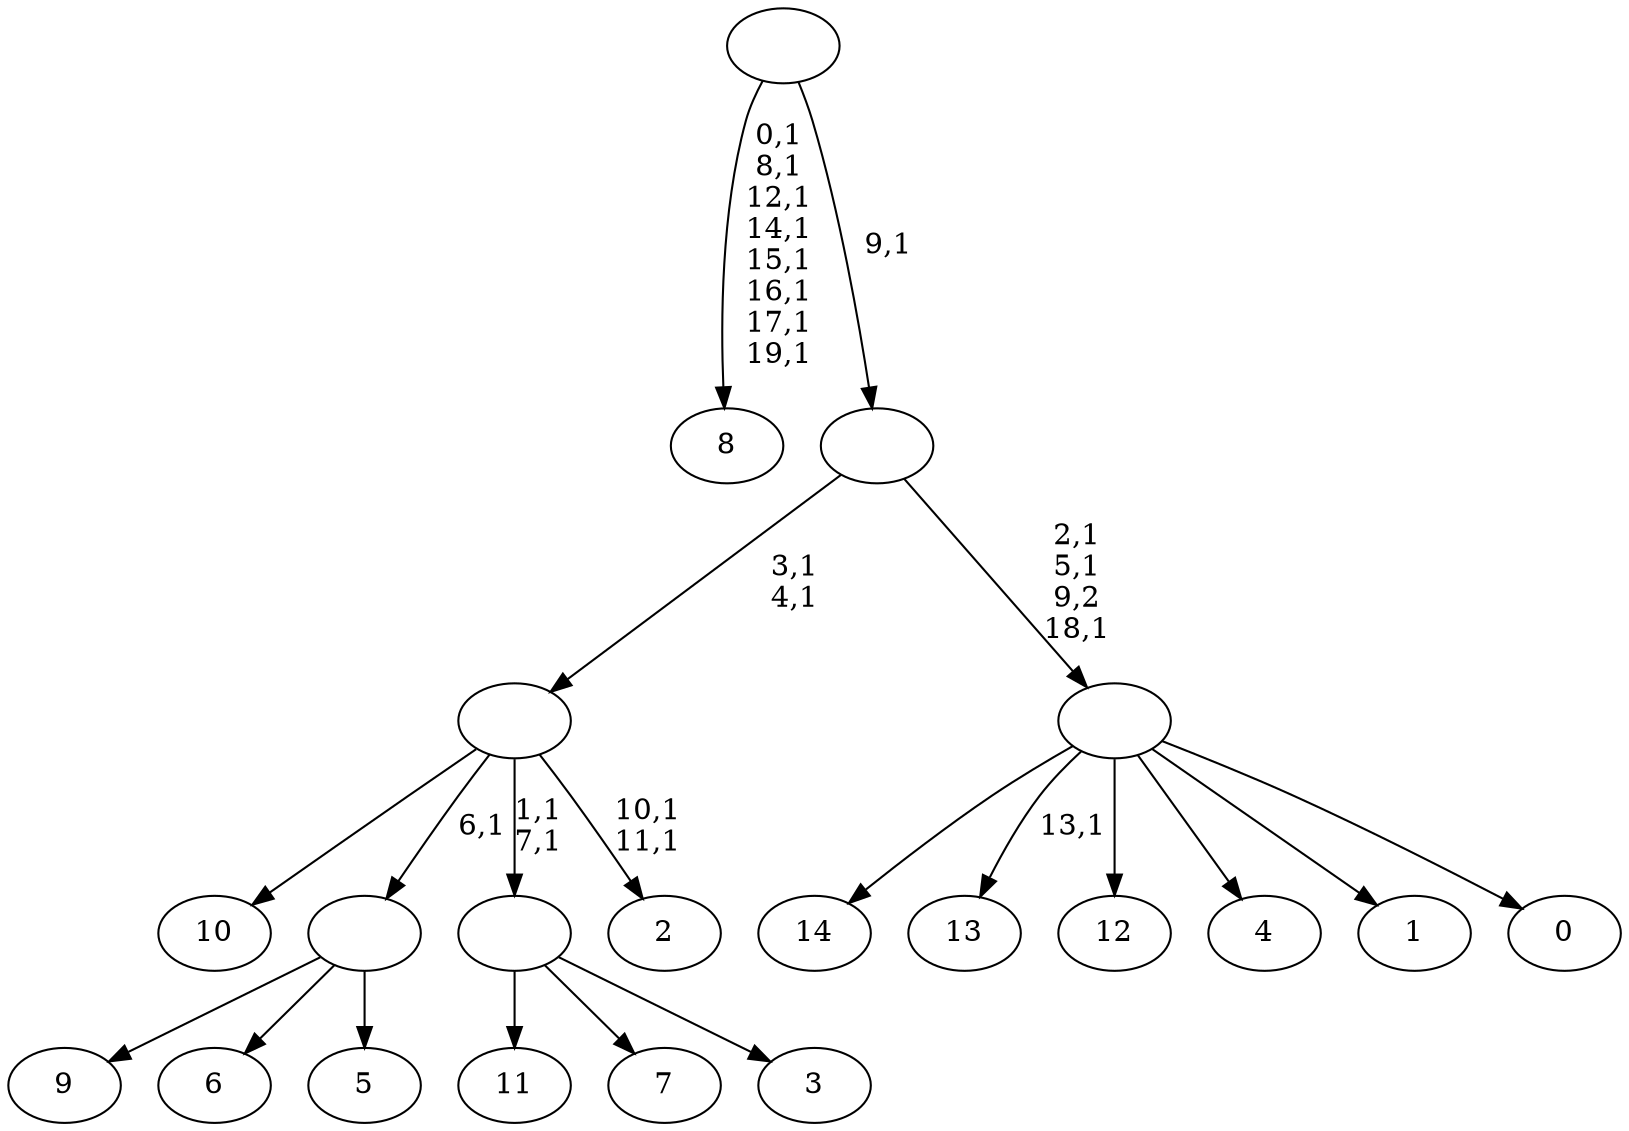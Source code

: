 digraph T {
	35 [label="14"]
	34 [label="13"]
	32 [label="12"]
	31 [label="11"]
	30 [label="10"]
	29 [label="9"]
	28 [label="8"]
	19 [label="7"]
	18 [label="6"]
	17 [label="5"]
	16 [label=""]
	15 [label="4"]
	14 [label="3"]
	13 [label=""]
	11 [label="2"]
	8 [label=""]
	6 [label="1"]
	5 [label="0"]
	4 [label=""]
	1 [label=""]
	0 [label=""]
	16 -> 29 [label=""]
	16 -> 18 [label=""]
	16 -> 17 [label=""]
	13 -> 31 [label=""]
	13 -> 19 [label=""]
	13 -> 14 [label=""]
	8 -> 11 [label="10,1\n11,1"]
	8 -> 13 [label="1,1\n7,1"]
	8 -> 30 [label=""]
	8 -> 16 [label="6,1"]
	4 -> 34 [label="13,1"]
	4 -> 35 [label=""]
	4 -> 32 [label=""]
	4 -> 15 [label=""]
	4 -> 6 [label=""]
	4 -> 5 [label=""]
	1 -> 4 [label="2,1\n5,1\n9,2\n18,1"]
	1 -> 8 [label="3,1\n4,1"]
	0 -> 28 [label="0,1\n8,1\n12,1\n14,1\n15,1\n16,1\n17,1\n19,1"]
	0 -> 1 [label="9,1"]
}
